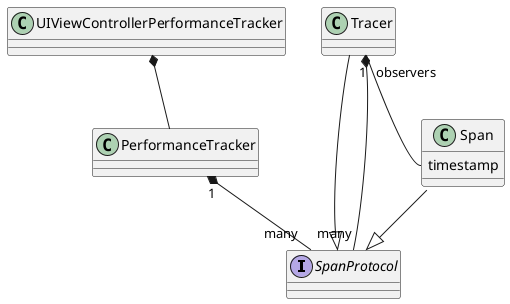 @startuml

interface SpanProtocol

class UIViewControllerPerformanceTracker
class PerformanceTracker
class Span {
    timestamp
}
class Tracer

Span --|> SpanProtocol
Tracer --|> SpanProtocol

UIViewControllerPerformanceTracker *-- PerformanceTracker
PerformanceTracker "1" *-- "many" SpanProtocol 
Tracer "1" *-- "many" SpanProtocol
Tracer "observers" --  Span::timestamp

@enduml

